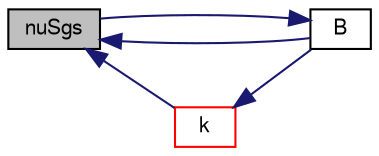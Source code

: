 digraph "nuSgs"
{
  bgcolor="transparent";
  edge [fontname="FreeSans",fontsize="10",labelfontname="FreeSans",labelfontsize="10"];
  node [fontname="FreeSans",fontsize="10",shape=record];
  rankdir="LR";
  Node3645 [label="nuSgs",height=0.2,width=0.4,color="black", fillcolor="grey75", style="filled", fontcolor="black"];
  Node3645 -> Node3646 [dir="back",color="midnightblue",fontsize="10",style="solid",fontname="FreeSans"];
  Node3646 [label="B",height=0.2,width=0.4,color="black",URL="$a30902.html#acf00bc568420cebcbea1c1227f8cdd58",tooltip="Return the sub-grid stress tensor. "];
  Node3646 -> Node3645 [dir="back",color="midnightblue",fontsize="10",style="solid",fontname="FreeSans"];
  Node3645 -> Node3647 [dir="back",color="midnightblue",fontsize="10",style="solid",fontname="FreeSans"];
  Node3647 [label="k",height=0.2,width=0.4,color="red",URL="$a30902.html#a2e01d66cd4db498fd5e869ea66925978",tooltip="Return SGS kinetic energy. "];
  Node3647 -> Node3646 [dir="back",color="midnightblue",fontsize="10",style="solid",fontname="FreeSans"];
}
